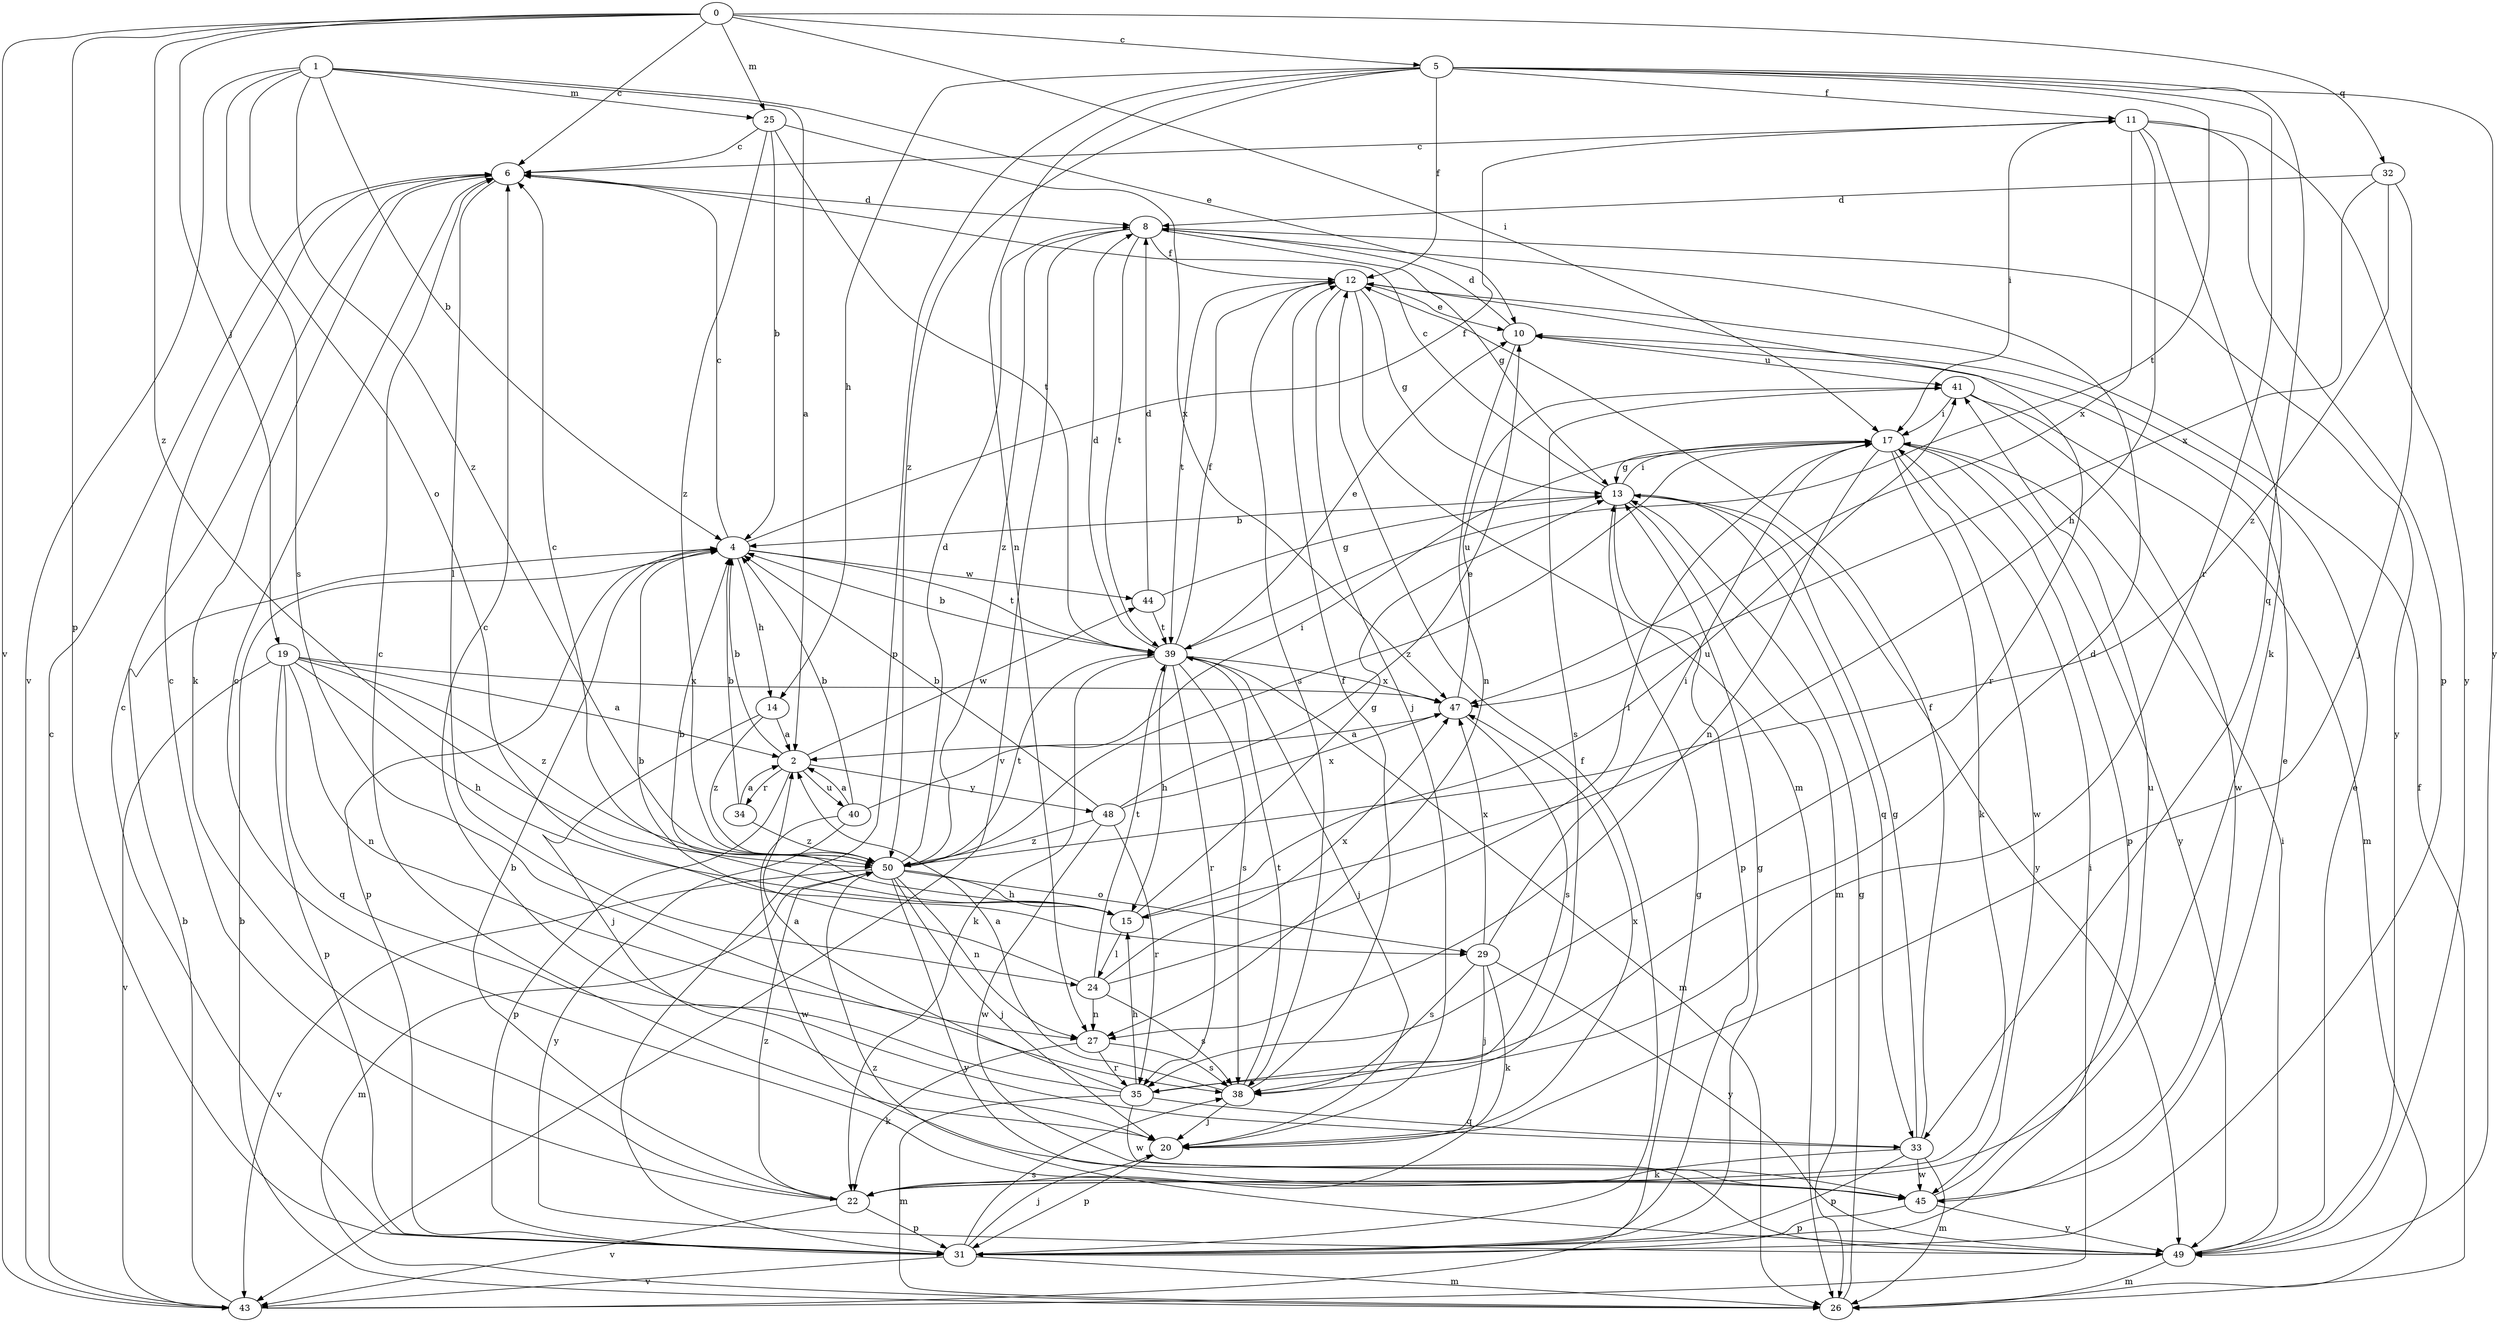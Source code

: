 strict digraph  {
0;
1;
2;
4;
5;
6;
8;
10;
11;
12;
13;
14;
15;
17;
19;
20;
22;
24;
25;
26;
27;
29;
31;
32;
33;
34;
35;
38;
39;
40;
41;
43;
44;
45;
47;
48;
49;
50;
0 -> 5  [label=c];
0 -> 6  [label=c];
0 -> 17  [label=i];
0 -> 19  [label=j];
0 -> 25  [label=m];
0 -> 31  [label=p];
0 -> 32  [label=q];
0 -> 43  [label=v];
0 -> 50  [label=z];
1 -> 2  [label=a];
1 -> 4  [label=b];
1 -> 10  [label=e];
1 -> 25  [label=m];
1 -> 29  [label=o];
1 -> 38  [label=s];
1 -> 43  [label=v];
1 -> 50  [label=z];
2 -> 4  [label=b];
2 -> 31  [label=p];
2 -> 34  [label=r];
2 -> 40  [label=u];
2 -> 44  [label=w];
2 -> 48  [label=y];
4 -> 6  [label=c];
4 -> 11  [label=f];
4 -> 14  [label=h];
4 -> 31  [label=p];
4 -> 39  [label=t];
4 -> 44  [label=w];
5 -> 11  [label=f];
5 -> 12  [label=f];
5 -> 14  [label=h];
5 -> 27  [label=n];
5 -> 31  [label=p];
5 -> 33  [label=q];
5 -> 35  [label=r];
5 -> 39  [label=t];
5 -> 49  [label=y];
5 -> 50  [label=z];
6 -> 8  [label=d];
6 -> 22  [label=k];
6 -> 24  [label=l];
8 -> 12  [label=f];
8 -> 13  [label=g];
8 -> 39  [label=t];
8 -> 43  [label=v];
8 -> 49  [label=y];
8 -> 50  [label=z];
10 -> 8  [label=d];
10 -> 27  [label=n];
10 -> 41  [label=u];
11 -> 6  [label=c];
11 -> 15  [label=h];
11 -> 17  [label=i];
11 -> 22  [label=k];
11 -> 31  [label=p];
11 -> 47  [label=x];
11 -> 49  [label=y];
12 -> 10  [label=e];
12 -> 13  [label=g];
12 -> 20  [label=j];
12 -> 26  [label=m];
12 -> 35  [label=r];
12 -> 38  [label=s];
12 -> 39  [label=t];
13 -> 4  [label=b];
13 -> 6  [label=c];
13 -> 17  [label=i];
13 -> 26  [label=m];
13 -> 31  [label=p];
13 -> 33  [label=q];
13 -> 49  [label=y];
14 -> 2  [label=a];
14 -> 20  [label=j];
14 -> 50  [label=z];
15 -> 4  [label=b];
15 -> 6  [label=c];
15 -> 13  [label=g];
15 -> 24  [label=l];
15 -> 41  [label=u];
17 -> 13  [label=g];
17 -> 22  [label=k];
17 -> 27  [label=n];
17 -> 31  [label=p];
17 -> 45  [label=w];
17 -> 49  [label=y];
17 -> 50  [label=z];
19 -> 2  [label=a];
19 -> 15  [label=h];
19 -> 27  [label=n];
19 -> 31  [label=p];
19 -> 33  [label=q];
19 -> 43  [label=v];
19 -> 47  [label=x];
19 -> 50  [label=z];
20 -> 6  [label=c];
20 -> 31  [label=p];
20 -> 47  [label=x];
22 -> 4  [label=b];
22 -> 6  [label=c];
22 -> 31  [label=p];
22 -> 43  [label=v];
22 -> 50  [label=z];
24 -> 4  [label=b];
24 -> 17  [label=i];
24 -> 27  [label=n];
24 -> 38  [label=s];
24 -> 39  [label=t];
24 -> 47  [label=x];
25 -> 4  [label=b];
25 -> 6  [label=c];
25 -> 39  [label=t];
25 -> 47  [label=x];
25 -> 50  [label=z];
26 -> 4  [label=b];
26 -> 12  [label=f];
26 -> 13  [label=g];
27 -> 22  [label=k];
27 -> 35  [label=r];
27 -> 38  [label=s];
29 -> 17  [label=i];
29 -> 20  [label=j];
29 -> 22  [label=k];
29 -> 38  [label=s];
29 -> 47  [label=x];
29 -> 49  [label=y];
31 -> 6  [label=c];
31 -> 12  [label=f];
31 -> 13  [label=g];
31 -> 20  [label=j];
31 -> 26  [label=m];
31 -> 38  [label=s];
31 -> 43  [label=v];
32 -> 8  [label=d];
32 -> 20  [label=j];
32 -> 47  [label=x];
32 -> 50  [label=z];
33 -> 12  [label=f];
33 -> 13  [label=g];
33 -> 22  [label=k];
33 -> 26  [label=m];
33 -> 31  [label=p];
33 -> 45  [label=w];
34 -> 2  [label=a];
34 -> 4  [label=b];
34 -> 50  [label=z];
35 -> 2  [label=a];
35 -> 6  [label=c];
35 -> 8  [label=d];
35 -> 15  [label=h];
35 -> 26  [label=m];
35 -> 33  [label=q];
35 -> 45  [label=w];
38 -> 2  [label=a];
38 -> 12  [label=f];
38 -> 20  [label=j];
38 -> 39  [label=t];
39 -> 4  [label=b];
39 -> 8  [label=d];
39 -> 10  [label=e];
39 -> 12  [label=f];
39 -> 15  [label=h];
39 -> 20  [label=j];
39 -> 22  [label=k];
39 -> 26  [label=m];
39 -> 35  [label=r];
39 -> 38  [label=s];
39 -> 47  [label=x];
40 -> 2  [label=a];
40 -> 4  [label=b];
40 -> 17  [label=i];
40 -> 45  [label=w];
40 -> 49  [label=y];
41 -> 17  [label=i];
41 -> 26  [label=m];
41 -> 38  [label=s];
41 -> 45  [label=w];
43 -> 4  [label=b];
43 -> 6  [label=c];
43 -> 13  [label=g];
43 -> 17  [label=i];
44 -> 8  [label=d];
44 -> 13  [label=g];
44 -> 39  [label=t];
45 -> 6  [label=c];
45 -> 10  [label=e];
45 -> 31  [label=p];
45 -> 41  [label=u];
45 -> 49  [label=y];
47 -> 2  [label=a];
47 -> 38  [label=s];
47 -> 41  [label=u];
48 -> 4  [label=b];
48 -> 10  [label=e];
48 -> 35  [label=r];
48 -> 45  [label=w];
48 -> 47  [label=x];
48 -> 50  [label=z];
49 -> 10  [label=e];
49 -> 17  [label=i];
49 -> 26  [label=m];
49 -> 50  [label=z];
50 -> 8  [label=d];
50 -> 15  [label=h];
50 -> 20  [label=j];
50 -> 26  [label=m];
50 -> 27  [label=n];
50 -> 29  [label=o];
50 -> 39  [label=t];
50 -> 43  [label=v];
50 -> 49  [label=y];
}
